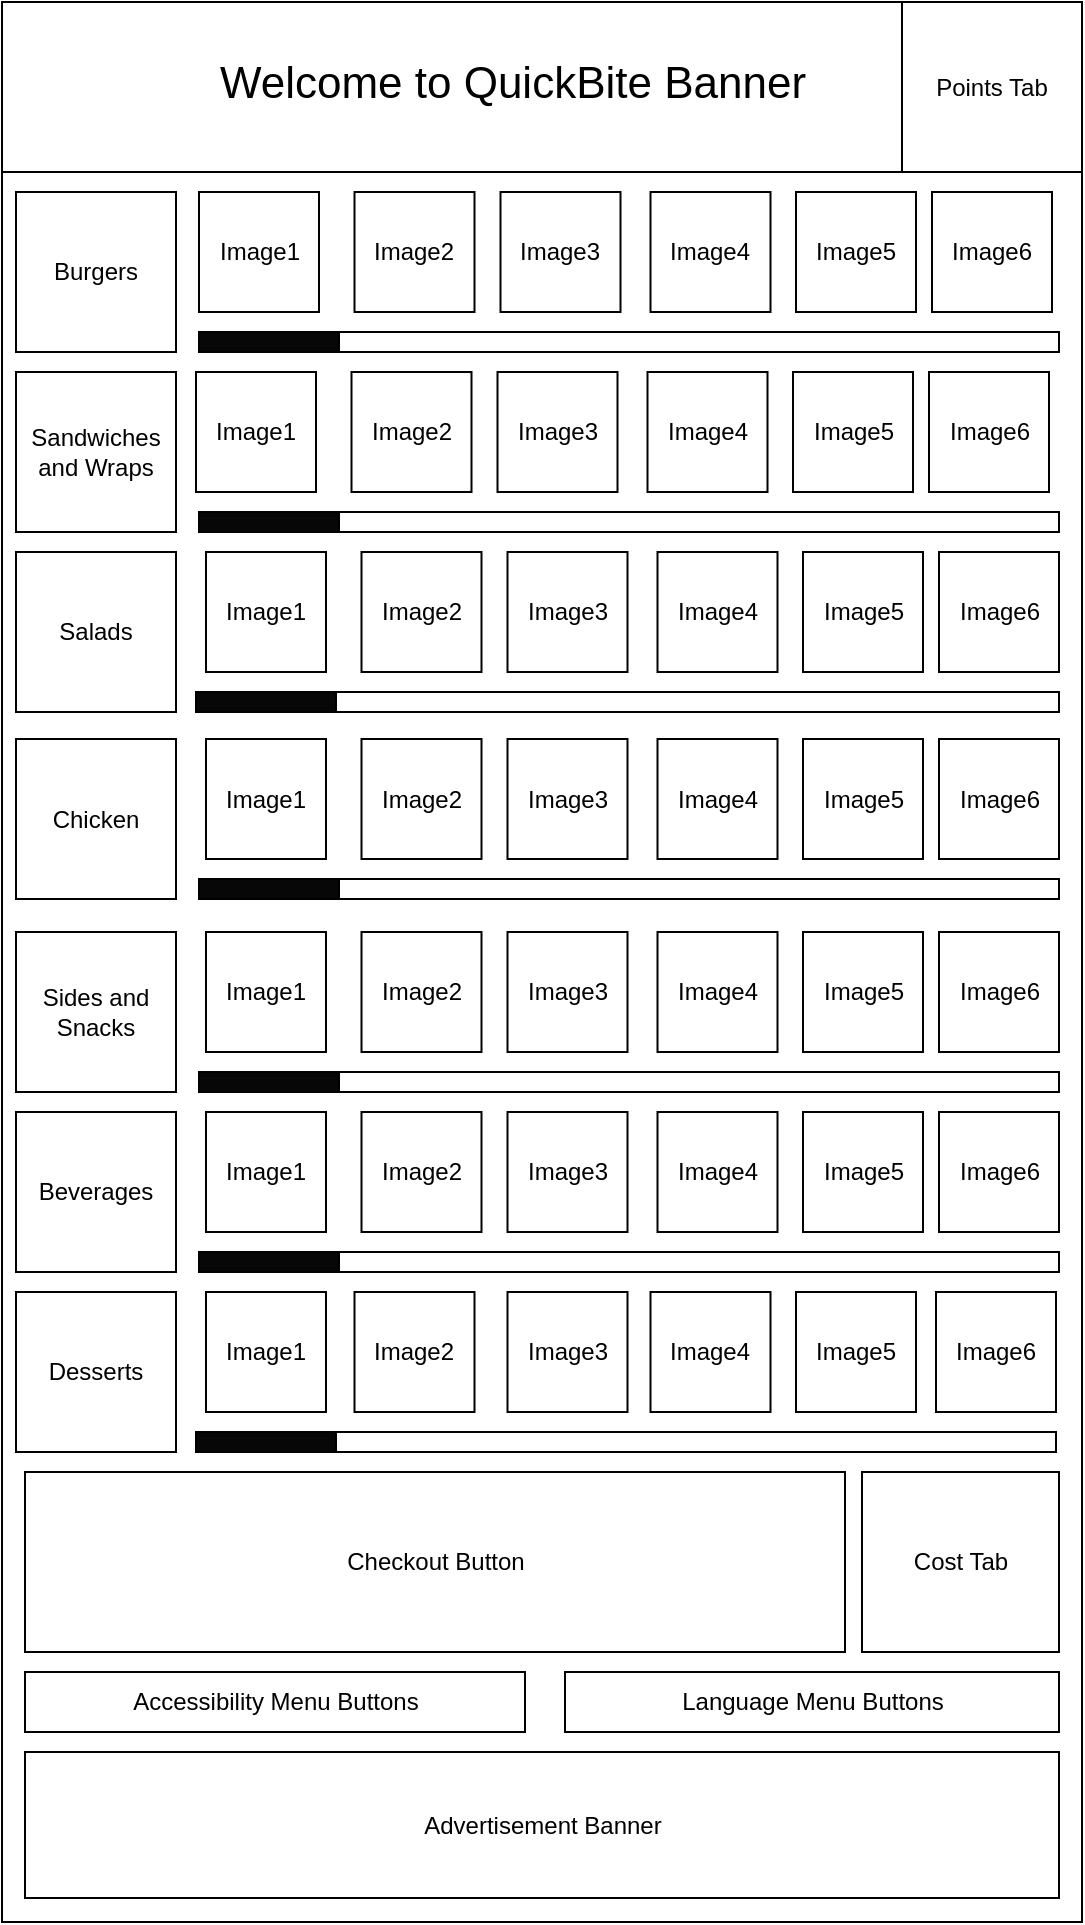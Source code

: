 <mxfile version="21.2.9" type="device">
  <diagram name="Page-1" id="wG474OFWXvd6E2WIAW7N">
    <mxGraphModel dx="2049" dy="1080" grid="1" gridSize="10" guides="1" tooltips="1" connect="1" arrows="1" fold="1" page="1" pageScale="1" pageWidth="827" pageHeight="1169" math="0" shadow="0">
      <root>
        <mxCell id="0" />
        <mxCell id="1" parent="0" />
        <mxCell id="-ID0I0zZU8n9CK_9Ssc_-2" value="" style="whiteSpace=wrap;html=1;" parent="1" vertex="1">
          <mxGeometry x="143" y="105" width="540" height="960" as="geometry" />
        </mxCell>
        <mxCell id="qbW8uiqP1qFqK9IZucpS-9" value="" style="rounded=0;whiteSpace=wrap;html=1;" parent="1" vertex="1">
          <mxGeometry x="143" y="105" width="457" height="85" as="geometry" />
        </mxCell>
        <mxCell id="qbW8uiqP1qFqK9IZucpS-1" value="" style="shape=image;html=1;verticalAlign=top;verticalLabelPosition=bottom;labelBackgroundColor=#ffffff;imageAspect=0;aspect=fixed;image=https://cdn1.iconfinder.com/data/icons/heroicons-solid/20/view-list-128.png" parent="1" vertex="1">
          <mxGeometry x="148" y="113" width="65" height="65" as="geometry" />
        </mxCell>
        <mxCell id="qbW8uiqP1qFqK9IZucpS-3" value="&lt;font style=&quot;font-size: 22px;&quot;&gt;Welcome to QuickBite Banner&lt;/font&gt;" style="text;html=1;strokeColor=none;fillColor=none;align=center;verticalAlign=middle;whiteSpace=wrap;rounded=0;" parent="1" vertex="1">
          <mxGeometry x="250" y="130.5" width="297" height="30" as="geometry" />
        </mxCell>
        <mxCell id="qbW8uiqP1qFqK9IZucpS-34" value="Points Tab" style="rounded=0;whiteSpace=wrap;html=1;" parent="1" vertex="1">
          <mxGeometry x="593" y="105" width="90" height="85" as="geometry" />
        </mxCell>
        <mxCell id="qbW8uiqP1qFqK9IZucpS-35" value="Checkout Button" style="rounded=0;whiteSpace=wrap;html=1;" parent="1" vertex="1">
          <mxGeometry x="154.5" y="840" width="410" height="90" as="geometry" />
        </mxCell>
        <mxCell id="qbW8uiqP1qFqK9IZucpS-36" value="Cost Tab" style="rounded=0;whiteSpace=wrap;html=1;" parent="1" vertex="1">
          <mxGeometry x="573" y="840" width="98.5" height="90" as="geometry" />
        </mxCell>
        <mxCell id="qbW8uiqP1qFqK9IZucpS-37" value="Accessibility Menu Buttons" style="rounded=0;whiteSpace=wrap;html=1;" parent="1" vertex="1">
          <mxGeometry x="154.5" y="940" width="250" height="30" as="geometry" />
        </mxCell>
        <mxCell id="qbW8uiqP1qFqK9IZucpS-38" value="Language Menu Buttons" style="rounded=0;whiteSpace=wrap;html=1;" parent="1" vertex="1">
          <mxGeometry x="424.5" y="940" width="247" height="30" as="geometry" />
        </mxCell>
        <mxCell id="qbW8uiqP1qFqK9IZucpS-39" value="Advertisement Banner" style="rounded=0;whiteSpace=wrap;html=1;" parent="1" vertex="1">
          <mxGeometry x="154.5" y="980" width="517" height="73" as="geometry" />
        </mxCell>
        <mxCell id="6Cz4hpaJvq6C2_LCr_XZ-3" value="Burgers" style="whiteSpace=wrap;html=1;aspect=fixed;" vertex="1" parent="1">
          <mxGeometry x="150" y="200" width="80" height="80" as="geometry" />
        </mxCell>
        <mxCell id="6Cz4hpaJvq6C2_LCr_XZ-4" value="Sandwiches and Wraps" style="whiteSpace=wrap;html=1;aspect=fixed;" vertex="1" parent="1">
          <mxGeometry x="150" y="290" width="80" height="80" as="geometry" />
        </mxCell>
        <mxCell id="6Cz4hpaJvq6C2_LCr_XZ-5" value="Salads" style="whiteSpace=wrap;html=1;aspect=fixed;" vertex="1" parent="1">
          <mxGeometry x="150" y="380" width="80" height="80" as="geometry" />
        </mxCell>
        <mxCell id="6Cz4hpaJvq6C2_LCr_XZ-6" value="Chicken" style="whiteSpace=wrap;html=1;aspect=fixed;" vertex="1" parent="1">
          <mxGeometry x="150" y="473.5" width="80" height="80" as="geometry" />
        </mxCell>
        <mxCell id="6Cz4hpaJvq6C2_LCr_XZ-8" value="Sides and Snacks" style="whiteSpace=wrap;html=1;aspect=fixed;" vertex="1" parent="1">
          <mxGeometry x="150" y="570" width="80" height="80" as="geometry" />
        </mxCell>
        <mxCell id="6Cz4hpaJvq6C2_LCr_XZ-9" value="Beverages" style="whiteSpace=wrap;html=1;aspect=fixed;" vertex="1" parent="1">
          <mxGeometry x="150" y="660" width="80" height="80" as="geometry" />
        </mxCell>
        <mxCell id="6Cz4hpaJvq6C2_LCr_XZ-10" value="Desserts" style="whiteSpace=wrap;html=1;aspect=fixed;" vertex="1" parent="1">
          <mxGeometry x="150" y="750" width="80" height="80" as="geometry" />
        </mxCell>
        <mxCell id="6Cz4hpaJvq6C2_LCr_XZ-11" value="" style="rounded=0;whiteSpace=wrap;html=1;" vertex="1" parent="1">
          <mxGeometry x="240" y="820" width="430" height="10" as="geometry" />
        </mxCell>
        <mxCell id="6Cz4hpaJvq6C2_LCr_XZ-12" value="" style="rounded=0;whiteSpace=wrap;html=1;" vertex="1" parent="1">
          <mxGeometry x="241.5" y="730" width="430" height="10" as="geometry" />
        </mxCell>
        <mxCell id="6Cz4hpaJvq6C2_LCr_XZ-13" value="" style="rounded=0;whiteSpace=wrap;html=1;" vertex="1" parent="1">
          <mxGeometry x="241.5" y="640" width="430" height="10" as="geometry" />
        </mxCell>
        <mxCell id="6Cz4hpaJvq6C2_LCr_XZ-14" value="" style="rounded=0;whiteSpace=wrap;html=1;" vertex="1" parent="1">
          <mxGeometry x="241.5" y="543.5" width="430" height="10" as="geometry" />
        </mxCell>
        <mxCell id="6Cz4hpaJvq6C2_LCr_XZ-15" value="" style="rounded=0;whiteSpace=wrap;html=1;" vertex="1" parent="1">
          <mxGeometry x="241.5" y="450" width="430" height="10" as="geometry" />
        </mxCell>
        <mxCell id="6Cz4hpaJvq6C2_LCr_XZ-16" value="" style="rounded=0;whiteSpace=wrap;html=1;" vertex="1" parent="1">
          <mxGeometry x="241.5" y="360" width="430" height="10" as="geometry" />
        </mxCell>
        <mxCell id="6Cz4hpaJvq6C2_LCr_XZ-17" value="" style="rounded=0;whiteSpace=wrap;html=1;" vertex="1" parent="1">
          <mxGeometry x="241.5" y="270" width="430" height="10" as="geometry" />
        </mxCell>
        <mxCell id="6Cz4hpaJvq6C2_LCr_XZ-18" value="Image1" style="whiteSpace=wrap;html=1;aspect=fixed;" vertex="1" parent="1">
          <mxGeometry x="241.5" y="200" width="60" height="60" as="geometry" />
        </mxCell>
        <mxCell id="6Cz4hpaJvq6C2_LCr_XZ-19" value="Image2" style="whiteSpace=wrap;html=1;aspect=fixed;" vertex="1" parent="1">
          <mxGeometry x="319.25" y="200" width="60" height="60" as="geometry" />
        </mxCell>
        <mxCell id="6Cz4hpaJvq6C2_LCr_XZ-20" value="Image3" style="whiteSpace=wrap;html=1;aspect=fixed;" vertex="1" parent="1">
          <mxGeometry x="392.25" y="200" width="60" height="60" as="geometry" />
        </mxCell>
        <mxCell id="6Cz4hpaJvq6C2_LCr_XZ-21" value="Image4" style="whiteSpace=wrap;html=1;aspect=fixed;" vertex="1" parent="1">
          <mxGeometry x="467.25" y="200" width="60" height="60" as="geometry" />
        </mxCell>
        <mxCell id="6Cz4hpaJvq6C2_LCr_XZ-22" value="Image5" style="whiteSpace=wrap;html=1;aspect=fixed;" vertex="1" parent="1">
          <mxGeometry x="540" y="200" width="60" height="60" as="geometry" />
        </mxCell>
        <mxCell id="6Cz4hpaJvq6C2_LCr_XZ-23" value="Image6" style="whiteSpace=wrap;html=1;aspect=fixed;" vertex="1" parent="1">
          <mxGeometry x="608" y="200" width="60" height="60" as="geometry" />
        </mxCell>
        <mxCell id="6Cz4hpaJvq6C2_LCr_XZ-31" value="Image1" style="whiteSpace=wrap;html=1;aspect=fixed;" vertex="1" parent="1">
          <mxGeometry x="240" y="290" width="60" height="60" as="geometry" />
        </mxCell>
        <mxCell id="6Cz4hpaJvq6C2_LCr_XZ-32" value="Image2" style="whiteSpace=wrap;html=1;aspect=fixed;" vertex="1" parent="1">
          <mxGeometry x="317.75" y="290" width="60" height="60" as="geometry" />
        </mxCell>
        <mxCell id="6Cz4hpaJvq6C2_LCr_XZ-33" value="Image3" style="whiteSpace=wrap;html=1;aspect=fixed;" vertex="1" parent="1">
          <mxGeometry x="390.75" y="290" width="60" height="60" as="geometry" />
        </mxCell>
        <mxCell id="6Cz4hpaJvq6C2_LCr_XZ-34" value="Image4" style="whiteSpace=wrap;html=1;aspect=fixed;" vertex="1" parent="1">
          <mxGeometry x="465.75" y="290" width="60" height="60" as="geometry" />
        </mxCell>
        <mxCell id="6Cz4hpaJvq6C2_LCr_XZ-35" value="Image5" style="whiteSpace=wrap;html=1;aspect=fixed;" vertex="1" parent="1">
          <mxGeometry x="538.5" y="290" width="60" height="60" as="geometry" />
        </mxCell>
        <mxCell id="6Cz4hpaJvq6C2_LCr_XZ-36" value="Image6" style="whiteSpace=wrap;html=1;aspect=fixed;" vertex="1" parent="1">
          <mxGeometry x="606.5" y="290" width="60" height="60" as="geometry" />
        </mxCell>
        <mxCell id="6Cz4hpaJvq6C2_LCr_XZ-37" value="Image1" style="whiteSpace=wrap;html=1;aspect=fixed;" vertex="1" parent="1">
          <mxGeometry x="245" y="380" width="60" height="60" as="geometry" />
        </mxCell>
        <mxCell id="6Cz4hpaJvq6C2_LCr_XZ-38" value="Image2" style="whiteSpace=wrap;html=1;aspect=fixed;" vertex="1" parent="1">
          <mxGeometry x="322.75" y="380" width="60" height="60" as="geometry" />
        </mxCell>
        <mxCell id="6Cz4hpaJvq6C2_LCr_XZ-39" value="Image3" style="whiteSpace=wrap;html=1;aspect=fixed;" vertex="1" parent="1">
          <mxGeometry x="395.75" y="380" width="60" height="60" as="geometry" />
        </mxCell>
        <mxCell id="6Cz4hpaJvq6C2_LCr_XZ-40" value="Image4" style="whiteSpace=wrap;html=1;aspect=fixed;" vertex="1" parent="1">
          <mxGeometry x="470.75" y="380" width="60" height="60" as="geometry" />
        </mxCell>
        <mxCell id="6Cz4hpaJvq6C2_LCr_XZ-41" value="Image5" style="whiteSpace=wrap;html=1;aspect=fixed;" vertex="1" parent="1">
          <mxGeometry x="543.5" y="380" width="60" height="60" as="geometry" />
        </mxCell>
        <mxCell id="6Cz4hpaJvq6C2_LCr_XZ-42" value="Image6" style="whiteSpace=wrap;html=1;aspect=fixed;" vertex="1" parent="1">
          <mxGeometry x="611.5" y="380" width="60" height="60" as="geometry" />
        </mxCell>
        <mxCell id="6Cz4hpaJvq6C2_LCr_XZ-43" value="Image1" style="whiteSpace=wrap;html=1;aspect=fixed;" vertex="1" parent="1">
          <mxGeometry x="245" y="473.5" width="60" height="60" as="geometry" />
        </mxCell>
        <mxCell id="6Cz4hpaJvq6C2_LCr_XZ-44" value="Image2" style="whiteSpace=wrap;html=1;aspect=fixed;" vertex="1" parent="1">
          <mxGeometry x="322.75" y="473.5" width="60" height="60" as="geometry" />
        </mxCell>
        <mxCell id="6Cz4hpaJvq6C2_LCr_XZ-45" value="Image3" style="whiteSpace=wrap;html=1;aspect=fixed;" vertex="1" parent="1">
          <mxGeometry x="395.75" y="473.5" width="60" height="60" as="geometry" />
        </mxCell>
        <mxCell id="6Cz4hpaJvq6C2_LCr_XZ-46" value="Image4" style="whiteSpace=wrap;html=1;aspect=fixed;" vertex="1" parent="1">
          <mxGeometry x="470.75" y="473.5" width="60" height="60" as="geometry" />
        </mxCell>
        <mxCell id="6Cz4hpaJvq6C2_LCr_XZ-47" value="Image5" style="whiteSpace=wrap;html=1;aspect=fixed;" vertex="1" parent="1">
          <mxGeometry x="543.5" y="473.5" width="60" height="60" as="geometry" />
        </mxCell>
        <mxCell id="6Cz4hpaJvq6C2_LCr_XZ-48" value="Image6" style="whiteSpace=wrap;html=1;aspect=fixed;" vertex="1" parent="1">
          <mxGeometry x="611.5" y="473.5" width="60" height="60" as="geometry" />
        </mxCell>
        <mxCell id="6Cz4hpaJvq6C2_LCr_XZ-49" value="Image1" style="whiteSpace=wrap;html=1;aspect=fixed;" vertex="1" parent="1">
          <mxGeometry x="245" y="570" width="60" height="60" as="geometry" />
        </mxCell>
        <mxCell id="6Cz4hpaJvq6C2_LCr_XZ-50" value="Image2" style="whiteSpace=wrap;html=1;aspect=fixed;" vertex="1" parent="1">
          <mxGeometry x="322.75" y="570" width="60" height="60" as="geometry" />
        </mxCell>
        <mxCell id="6Cz4hpaJvq6C2_LCr_XZ-51" value="Image3" style="whiteSpace=wrap;html=1;aspect=fixed;" vertex="1" parent="1">
          <mxGeometry x="395.75" y="570" width="60" height="60" as="geometry" />
        </mxCell>
        <mxCell id="6Cz4hpaJvq6C2_LCr_XZ-52" value="Image4" style="whiteSpace=wrap;html=1;aspect=fixed;" vertex="1" parent="1">
          <mxGeometry x="470.75" y="570" width="60" height="60" as="geometry" />
        </mxCell>
        <mxCell id="6Cz4hpaJvq6C2_LCr_XZ-53" value="Image5" style="whiteSpace=wrap;html=1;aspect=fixed;" vertex="1" parent="1">
          <mxGeometry x="543.5" y="570" width="60" height="60" as="geometry" />
        </mxCell>
        <mxCell id="6Cz4hpaJvq6C2_LCr_XZ-54" value="Image6" style="whiteSpace=wrap;html=1;aspect=fixed;" vertex="1" parent="1">
          <mxGeometry x="611.5" y="570" width="60" height="60" as="geometry" />
        </mxCell>
        <mxCell id="6Cz4hpaJvq6C2_LCr_XZ-55" value="Image1" style="whiteSpace=wrap;html=1;aspect=fixed;" vertex="1" parent="1">
          <mxGeometry x="245" y="660" width="60" height="60" as="geometry" />
        </mxCell>
        <mxCell id="6Cz4hpaJvq6C2_LCr_XZ-56" value="Image2" style="whiteSpace=wrap;html=1;aspect=fixed;" vertex="1" parent="1">
          <mxGeometry x="322.75" y="660" width="60" height="60" as="geometry" />
        </mxCell>
        <mxCell id="6Cz4hpaJvq6C2_LCr_XZ-57" value="Image3" style="whiteSpace=wrap;html=1;aspect=fixed;" vertex="1" parent="1">
          <mxGeometry x="395.75" y="660" width="60" height="60" as="geometry" />
        </mxCell>
        <mxCell id="6Cz4hpaJvq6C2_LCr_XZ-58" value="Image4" style="whiteSpace=wrap;html=1;aspect=fixed;" vertex="1" parent="1">
          <mxGeometry x="470.75" y="660" width="60" height="60" as="geometry" />
        </mxCell>
        <mxCell id="6Cz4hpaJvq6C2_LCr_XZ-59" value="Image5" style="whiteSpace=wrap;html=1;aspect=fixed;" vertex="1" parent="1">
          <mxGeometry x="543.5" y="660" width="60" height="60" as="geometry" />
        </mxCell>
        <mxCell id="6Cz4hpaJvq6C2_LCr_XZ-60" value="Image6" style="whiteSpace=wrap;html=1;aspect=fixed;" vertex="1" parent="1">
          <mxGeometry x="611.5" y="660" width="60" height="60" as="geometry" />
        </mxCell>
        <mxCell id="6Cz4hpaJvq6C2_LCr_XZ-61" value="Image1" style="whiteSpace=wrap;html=1;aspect=fixed;" vertex="1" parent="1">
          <mxGeometry x="245" y="750" width="60" height="60" as="geometry" />
        </mxCell>
        <mxCell id="6Cz4hpaJvq6C2_LCr_XZ-62" value="Image2" style="whiteSpace=wrap;html=1;aspect=fixed;" vertex="1" parent="1">
          <mxGeometry x="319.25" y="750" width="60" height="60" as="geometry" />
        </mxCell>
        <mxCell id="6Cz4hpaJvq6C2_LCr_XZ-63" value="Image3" style="whiteSpace=wrap;html=1;aspect=fixed;" vertex="1" parent="1">
          <mxGeometry x="395.75" y="750" width="60" height="60" as="geometry" />
        </mxCell>
        <mxCell id="6Cz4hpaJvq6C2_LCr_XZ-64" value="Image4" style="whiteSpace=wrap;html=1;aspect=fixed;" vertex="1" parent="1">
          <mxGeometry x="467.25" y="750" width="60" height="60" as="geometry" />
        </mxCell>
        <mxCell id="6Cz4hpaJvq6C2_LCr_XZ-65" value="Image5" style="whiteSpace=wrap;html=1;aspect=fixed;" vertex="1" parent="1">
          <mxGeometry x="540" y="750" width="60" height="60" as="geometry" />
        </mxCell>
        <mxCell id="6Cz4hpaJvq6C2_LCr_XZ-66" value="Image6" style="whiteSpace=wrap;html=1;aspect=fixed;" vertex="1" parent="1">
          <mxGeometry x="610" y="750" width="60" height="60" as="geometry" />
        </mxCell>
        <mxCell id="6Cz4hpaJvq6C2_LCr_XZ-67" value="" style="rounded=0;whiteSpace=wrap;html=1;fillColor=#070708;" vertex="1" parent="1">
          <mxGeometry x="240" y="820" width="70" height="10" as="geometry" />
        </mxCell>
        <mxCell id="6Cz4hpaJvq6C2_LCr_XZ-68" value="" style="rounded=0;whiteSpace=wrap;html=1;fillColor=#070708;" vertex="1" parent="1">
          <mxGeometry x="241.5" y="730" width="70" height="10" as="geometry" />
        </mxCell>
        <mxCell id="6Cz4hpaJvq6C2_LCr_XZ-69" value="" style="rounded=0;whiteSpace=wrap;html=1;fillColor=#070708;" vertex="1" parent="1">
          <mxGeometry x="241.5" y="640" width="70" height="10" as="geometry" />
        </mxCell>
        <mxCell id="6Cz4hpaJvq6C2_LCr_XZ-70" value="" style="rounded=0;whiteSpace=wrap;html=1;fillColor=#070708;" vertex="1" parent="1">
          <mxGeometry x="241.5" y="543.5" width="70" height="10" as="geometry" />
        </mxCell>
        <mxCell id="6Cz4hpaJvq6C2_LCr_XZ-71" value="" style="rounded=0;whiteSpace=wrap;html=1;fillColor=#070708;" vertex="1" parent="1">
          <mxGeometry x="240" y="450" width="70" height="10" as="geometry" />
        </mxCell>
        <mxCell id="6Cz4hpaJvq6C2_LCr_XZ-72" value="" style="rounded=0;whiteSpace=wrap;html=1;fillColor=#070708;" vertex="1" parent="1">
          <mxGeometry x="241.5" y="360" width="70" height="10" as="geometry" />
        </mxCell>
        <mxCell id="6Cz4hpaJvq6C2_LCr_XZ-73" value="" style="rounded=0;whiteSpace=wrap;html=1;fillColor=#070708;" vertex="1" parent="1">
          <mxGeometry x="241.5" y="270" width="70" height="10" as="geometry" />
        </mxCell>
      </root>
    </mxGraphModel>
  </diagram>
</mxfile>
